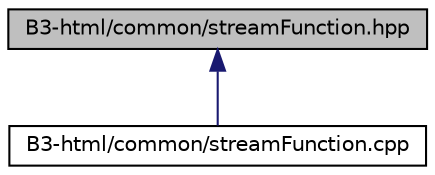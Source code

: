digraph "B3-html/common/streamFunction.hpp"
{
 // LATEX_PDF_SIZE
  edge [fontname="Helvetica",fontsize="10",labelfontname="Helvetica",labelfontsize="10"];
  node [fontname="Helvetica",fontsize="10",shape=record];
  Node1 [label="B3-html/common/streamFunction.hpp",height=0.2,width=0.4,color="black", fillcolor="grey75", style="filled", fontcolor="black",tooltip=" "];
  Node1 -> Node2 [dir="back",color="midnightblue",fontsize="10",style="solid",fontname="Helvetica"];
  Node2 [label="B3-html/common/streamFunction.cpp",height=0.2,width=0.4,color="black", fillcolor="white", style="filled",URL="$stream_function_8cpp.html",tooltip=" "];
}
